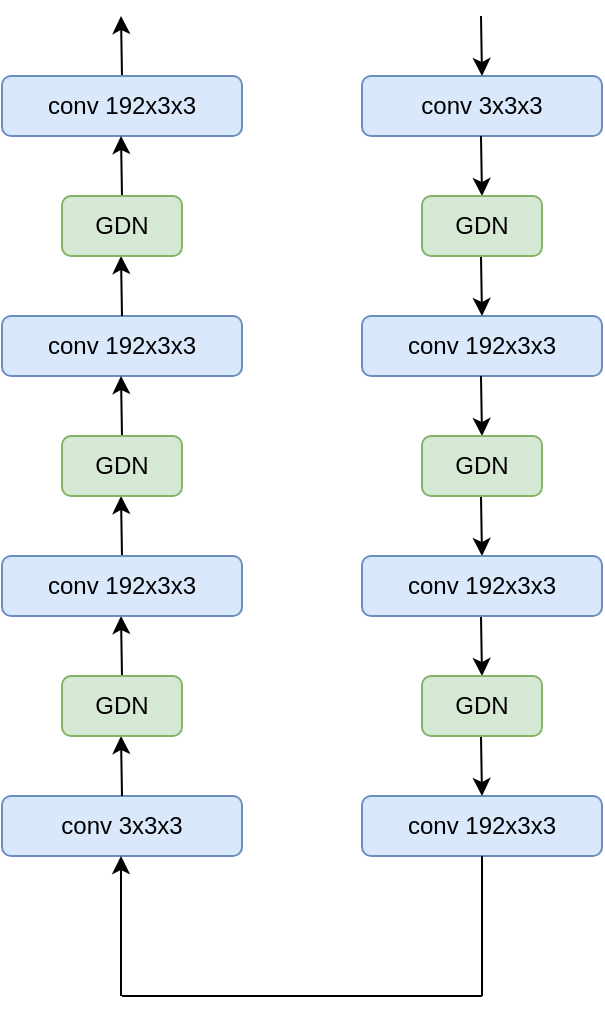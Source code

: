 <mxfile version="24.6.5" type="device">
  <diagram name="Page-1" id="9ZkAjz7523qdOMDxZ4Rt">
    <mxGraphModel dx="474" dy="1973" grid="1" gridSize="10" guides="1" tooltips="1" connect="1" arrows="1" fold="1" page="1" pageScale="1" pageWidth="850" pageHeight="1100" math="0" shadow="0">
      <root>
        <mxCell id="0" />
        <mxCell id="1" parent="0" />
        <mxCell id="HSj85IsyVF8OwL0hn5ch-1" value="conv 3x3x3" style="rounded=1;whiteSpace=wrap;html=1;direction=south;fillColor=#dae8fc;strokeColor=#6c8ebf;" vertex="1" parent="1">
          <mxGeometry x="270" y="-50" width="120" height="30" as="geometry" />
        </mxCell>
        <mxCell id="HSj85IsyVF8OwL0hn5ch-60" value="" style="endArrow=classic;html=1;rounded=0;entryX=0;entryY=0.5;entryDx=0;entryDy=0;" edge="1" parent="1">
          <mxGeometry width="50" height="50" relative="1" as="geometry">
            <mxPoint x="329.5" y="160" as="sourcePoint" />
            <mxPoint x="330" y="190" as="targetPoint" />
          </mxGeometry>
        </mxCell>
        <mxCell id="HSj85IsyVF8OwL0hn5ch-62" value="" style="endArrow=classic;html=1;rounded=0;entryX=0;entryY=0.5;entryDx=0;entryDy=0;" edge="1" parent="1">
          <mxGeometry width="50" height="50" relative="1" as="geometry">
            <mxPoint x="329.5" y="220" as="sourcePoint" />
            <mxPoint x="330" y="250" as="targetPoint" />
          </mxGeometry>
        </mxCell>
        <mxCell id="HSj85IsyVF8OwL0hn5ch-63" value="conv 192x3x3" style="rounded=1;whiteSpace=wrap;html=1;direction=south;fillColor=#dae8fc;strokeColor=#6c8ebf;" vertex="1" parent="1">
          <mxGeometry x="90" y="70" width="120" height="30" as="geometry" />
        </mxCell>
        <mxCell id="HSj85IsyVF8OwL0hn5ch-64" value="conv 192x3x3" style="rounded=1;whiteSpace=wrap;html=1;direction=south;fillColor=#dae8fc;strokeColor=#6c8ebf;" vertex="1" parent="1">
          <mxGeometry x="270" y="190" width="120" height="30" as="geometry" />
        </mxCell>
        <mxCell id="HSj85IsyVF8OwL0hn5ch-65" value="conv 192x3x3" style="rounded=1;whiteSpace=wrap;html=1;direction=south;fillColor=#dae8fc;strokeColor=#6c8ebf;" vertex="1" parent="1">
          <mxGeometry x="270" y="310" width="120" height="30" as="geometry" />
        </mxCell>
        <mxCell id="HSj85IsyVF8OwL0hn5ch-68" value="conv 3x3x3" style="rounded=1;whiteSpace=wrap;html=1;direction=north;fillColor=#dae8fc;strokeColor=#6c8ebf;" vertex="1" parent="1">
          <mxGeometry x="90" y="310" width="120" height="30" as="geometry" />
        </mxCell>
        <mxCell id="HSj85IsyVF8OwL0hn5ch-69" value="" style="endArrow=classic;html=1;rounded=0;entryX=0;entryY=0.5;entryDx=0;entryDy=0;" edge="1" parent="1">
          <mxGeometry width="50" height="50" relative="1" as="geometry">
            <mxPoint x="150" y="-50" as="sourcePoint" />
            <mxPoint x="149.5" y="-80" as="targetPoint" />
          </mxGeometry>
        </mxCell>
        <mxCell id="HSj85IsyVF8OwL0hn5ch-70" value="" style="endArrow=classic;html=1;rounded=0;entryX=0;entryY=0.5;entryDx=0;entryDy=0;" edge="1" parent="1">
          <mxGeometry width="50" height="50" relative="1" as="geometry">
            <mxPoint x="150" y="190" as="sourcePoint" />
            <mxPoint x="149.5" y="160" as="targetPoint" />
          </mxGeometry>
        </mxCell>
        <mxCell id="HSj85IsyVF8OwL0hn5ch-71" value="" style="endArrow=classic;html=1;rounded=0;entryX=0;entryY=0.5;entryDx=0;entryDy=0;" edge="1" parent="1">
          <mxGeometry width="50" height="50" relative="1" as="geometry">
            <mxPoint x="150" y="250" as="sourcePoint" />
            <mxPoint x="149.5" y="220" as="targetPoint" />
          </mxGeometry>
        </mxCell>
        <mxCell id="HSj85IsyVF8OwL0hn5ch-72" value="conv 192x3x3" style="rounded=1;whiteSpace=wrap;html=1;direction=north;fillColor=#dae8fc;strokeColor=#6c8ebf;" vertex="1" parent="1">
          <mxGeometry x="270" y="70" width="120" height="30" as="geometry" />
        </mxCell>
        <mxCell id="HSj85IsyVF8OwL0hn5ch-73" value="conv 192x3x3" style="rounded=1;whiteSpace=wrap;html=1;direction=north;fillColor=#dae8fc;strokeColor=#6c8ebf;" vertex="1" parent="1">
          <mxGeometry x="90" y="190" width="120" height="30" as="geometry" />
        </mxCell>
        <mxCell id="HSj85IsyVF8OwL0hn5ch-77" value="" style="endArrow=classic;html=1;rounded=0;entryX=0;entryY=0.5;entryDx=0;entryDy=0;" edge="1" parent="1">
          <mxGeometry width="50" height="50" relative="1" as="geometry">
            <mxPoint x="329.5" y="280" as="sourcePoint" />
            <mxPoint x="330" y="310" as="targetPoint" />
          </mxGeometry>
        </mxCell>
        <mxCell id="HSj85IsyVF8OwL0hn5ch-78" value="" style="endArrow=classic;html=1;rounded=0;entryX=0;entryY=0.5;entryDx=0;entryDy=0;" edge="1" parent="1">
          <mxGeometry width="50" height="50" relative="1" as="geometry">
            <mxPoint x="150" y="310" as="sourcePoint" />
            <mxPoint x="149.5" y="280" as="targetPoint" />
          </mxGeometry>
        </mxCell>
        <mxCell id="HSj85IsyVF8OwL0hn5ch-79" value="GDN" style="rounded=1;whiteSpace=wrap;html=1;direction=north;fillColor=#d5e8d4;strokeColor=#82b366;" vertex="1" parent="1">
          <mxGeometry x="120" y="250" width="60" height="30" as="geometry" />
        </mxCell>
        <mxCell id="HSj85IsyVF8OwL0hn5ch-80" value="GDN" style="rounded=1;whiteSpace=wrap;html=1;direction=north;fillColor=#d5e8d4;strokeColor=#82b366;" vertex="1" parent="1">
          <mxGeometry x="300" y="250" width="60" height="30" as="geometry" />
        </mxCell>
        <mxCell id="HSj85IsyVF8OwL0hn5ch-81" value="" style="endArrow=classic;html=1;rounded=0;entryX=0;entryY=0.5;entryDx=0;entryDy=0;" edge="1" parent="1">
          <mxGeometry width="50" height="50" relative="1" as="geometry">
            <mxPoint x="329.5" y="100" as="sourcePoint" />
            <mxPoint x="330" y="130" as="targetPoint" />
          </mxGeometry>
        </mxCell>
        <mxCell id="HSj85IsyVF8OwL0hn5ch-82" value="" style="endArrow=classic;html=1;rounded=0;entryX=0;entryY=0.5;entryDx=0;entryDy=0;" edge="1" parent="1">
          <mxGeometry width="50" height="50" relative="1" as="geometry">
            <mxPoint x="150" y="130" as="sourcePoint" />
            <mxPoint x="149.5" y="100" as="targetPoint" />
          </mxGeometry>
        </mxCell>
        <mxCell id="HSj85IsyVF8OwL0hn5ch-84" value="GDN" style="rounded=1;whiteSpace=wrap;html=1;direction=north;fillColor=#d5e8d4;strokeColor=#82b366;" vertex="1" parent="1">
          <mxGeometry x="300" y="130" width="60" height="30" as="geometry" />
        </mxCell>
        <mxCell id="HSj85IsyVF8OwL0hn5ch-85" value="GDN" style="rounded=1;whiteSpace=wrap;html=1;direction=north;fillColor=#d5e8d4;strokeColor=#82b366;" vertex="1" parent="1">
          <mxGeometry x="120" y="130" width="60" height="30" as="geometry" />
        </mxCell>
        <mxCell id="HSj85IsyVF8OwL0hn5ch-86" value="" style="endArrow=classic;html=1;rounded=0;entryX=0;entryY=0.5;entryDx=0;entryDy=0;" edge="1" parent="1">
          <mxGeometry width="50" height="50" relative="1" as="geometry">
            <mxPoint x="329.5" y="-80" as="sourcePoint" />
            <mxPoint x="330" y="-50" as="targetPoint" />
          </mxGeometry>
        </mxCell>
        <mxCell id="HSj85IsyVF8OwL0hn5ch-87" value="conv 192x3x3" style="rounded=1;whiteSpace=wrap;html=1;direction=north;fillColor=#dae8fc;strokeColor=#6c8ebf;" vertex="1" parent="1">
          <mxGeometry x="90" y="-50" width="120" height="30" as="geometry" />
        </mxCell>
        <mxCell id="HSj85IsyVF8OwL0hn5ch-88" value="" style="endArrow=classic;html=1;rounded=0;entryX=0;entryY=0.5;entryDx=0;entryDy=0;" edge="1" parent="1">
          <mxGeometry width="50" height="50" relative="1" as="geometry">
            <mxPoint x="329.5" y="40" as="sourcePoint" />
            <mxPoint x="330" y="70" as="targetPoint" />
          </mxGeometry>
        </mxCell>
        <mxCell id="HSj85IsyVF8OwL0hn5ch-90" value="" style="endArrow=classic;html=1;rounded=0;entryX=0;entryY=0.5;entryDx=0;entryDy=0;" edge="1" parent="1">
          <mxGeometry width="50" height="50" relative="1" as="geometry">
            <mxPoint x="150" y="70" as="sourcePoint" />
            <mxPoint x="149.5" y="40" as="targetPoint" />
          </mxGeometry>
        </mxCell>
        <mxCell id="HSj85IsyVF8OwL0hn5ch-91" value="" style="endArrow=classic;html=1;rounded=0;entryX=0;entryY=0.5;entryDx=0;entryDy=0;" edge="1" parent="1">
          <mxGeometry width="50" height="50" relative="1" as="geometry">
            <mxPoint x="329.5" y="-20" as="sourcePoint" />
            <mxPoint x="330" y="10" as="targetPoint" />
          </mxGeometry>
        </mxCell>
        <mxCell id="HSj85IsyVF8OwL0hn5ch-92" value="" style="endArrow=classic;html=1;rounded=0;entryX=0;entryY=0.5;entryDx=0;entryDy=0;" edge="1" parent="1">
          <mxGeometry width="50" height="50" relative="1" as="geometry">
            <mxPoint x="150" y="10" as="sourcePoint" />
            <mxPoint x="149.5" y="-20" as="targetPoint" />
          </mxGeometry>
        </mxCell>
        <mxCell id="HSj85IsyVF8OwL0hn5ch-93" value="GDN" style="rounded=1;whiteSpace=wrap;html=1;direction=north;fillColor=#d5e8d4;strokeColor=#82b366;" vertex="1" parent="1">
          <mxGeometry x="300" y="10" width="60" height="30" as="geometry" />
        </mxCell>
        <mxCell id="HSj85IsyVF8OwL0hn5ch-94" value="GDN" style="rounded=1;whiteSpace=wrap;html=1;direction=north;fillColor=#d5e8d4;strokeColor=#82b366;" vertex="1" parent="1">
          <mxGeometry x="120" y="10" width="60" height="30" as="geometry" />
        </mxCell>
        <mxCell id="HSj85IsyVF8OwL0hn5ch-96" value="" style="endArrow=classic;html=1;rounded=0;" edge="1" parent="1">
          <mxGeometry width="50" height="50" relative="1" as="geometry">
            <mxPoint x="149.5" y="410" as="sourcePoint" />
            <mxPoint x="149.5" y="340" as="targetPoint" />
          </mxGeometry>
        </mxCell>
        <mxCell id="HSj85IsyVF8OwL0hn5ch-97" value="" style="endArrow=none;html=1;rounded=0;" edge="1" parent="1">
          <mxGeometry width="50" height="50" relative="1" as="geometry">
            <mxPoint x="150" y="410" as="sourcePoint" />
            <mxPoint x="330" y="410" as="targetPoint" />
          </mxGeometry>
        </mxCell>
        <mxCell id="HSj85IsyVF8OwL0hn5ch-98" value="" style="endArrow=none;html=1;rounded=0;entryX=1;entryY=0.5;entryDx=0;entryDy=0;" edge="1" parent="1" target="HSj85IsyVF8OwL0hn5ch-65">
          <mxGeometry width="50" height="50" relative="1" as="geometry">
            <mxPoint x="330" y="410" as="sourcePoint" />
            <mxPoint x="290" y="290" as="targetPoint" />
          </mxGeometry>
        </mxCell>
      </root>
    </mxGraphModel>
  </diagram>
</mxfile>
